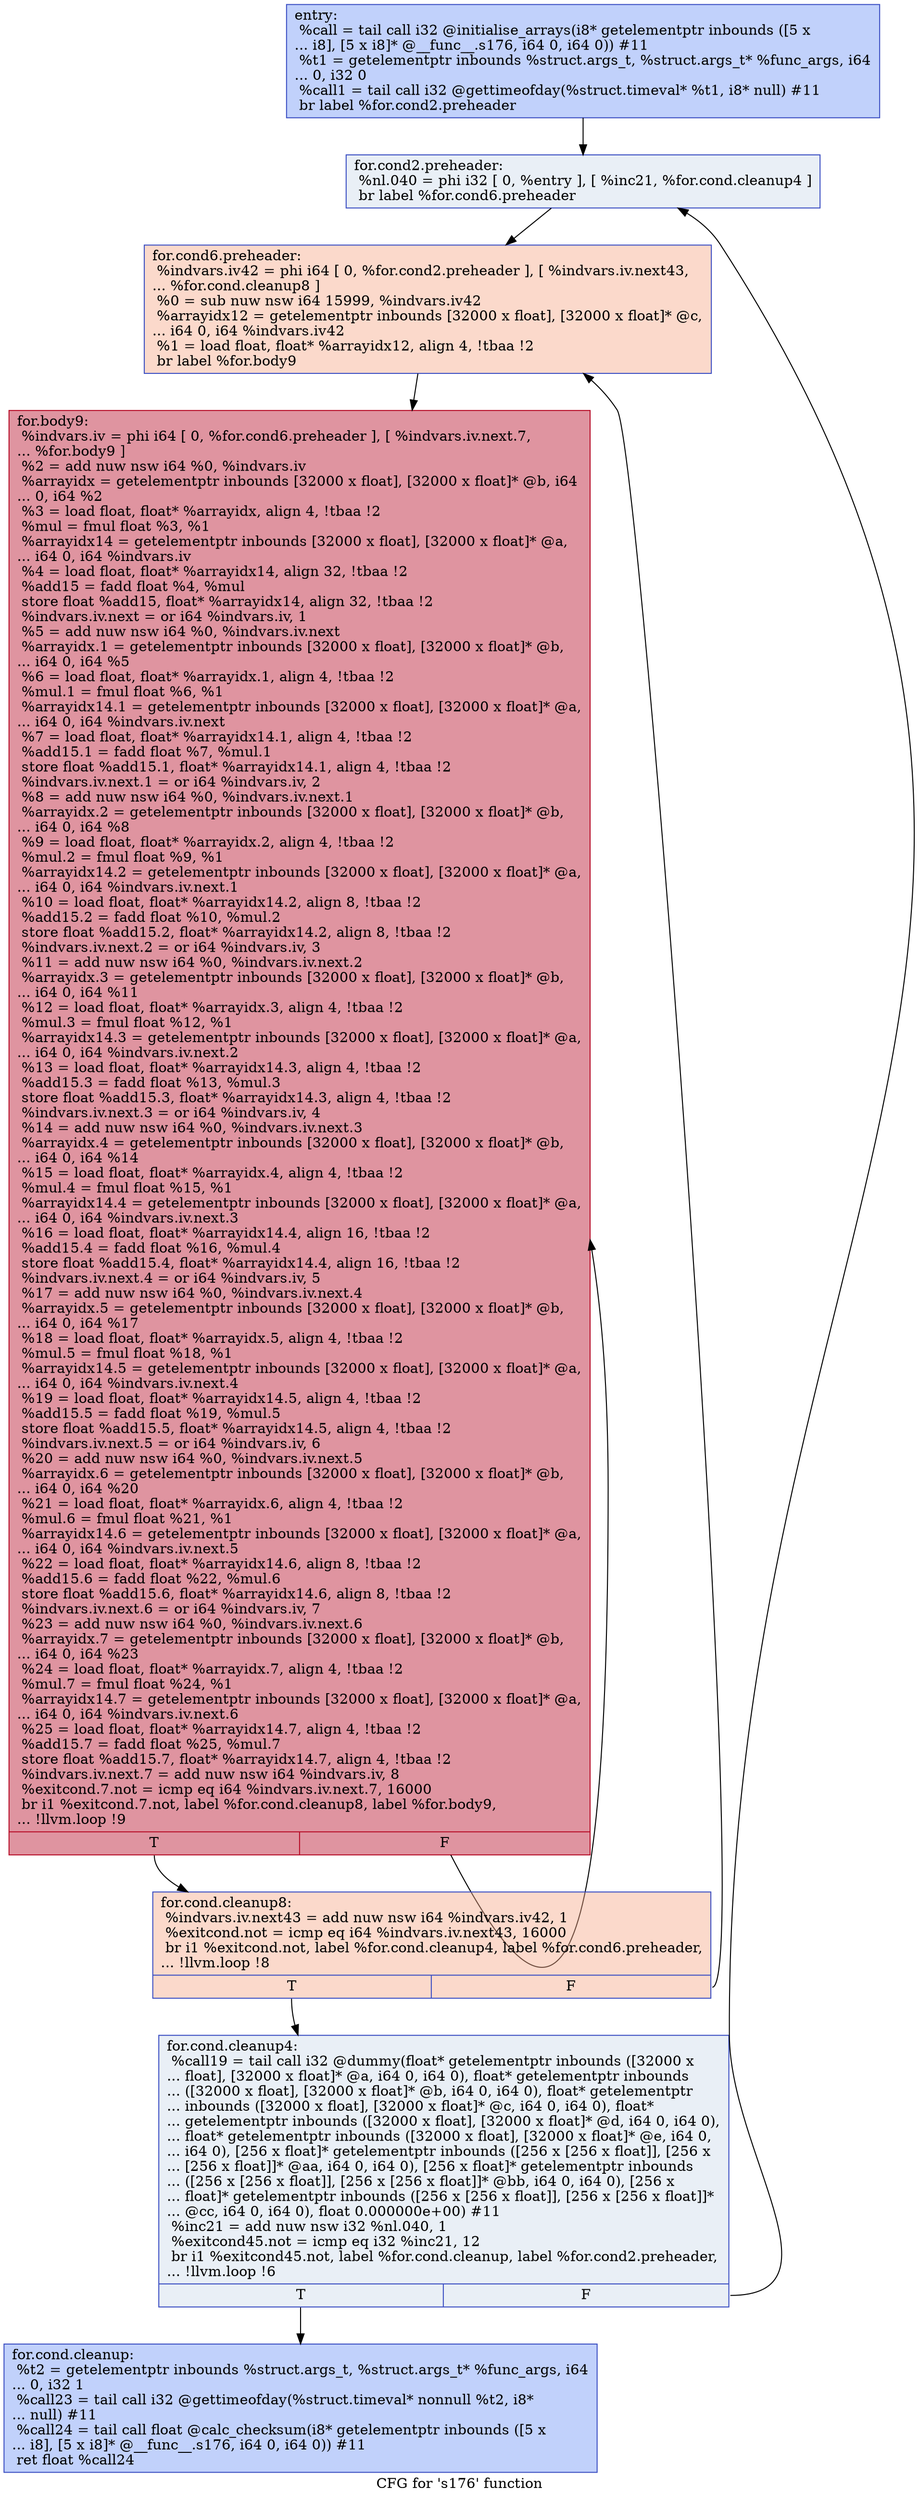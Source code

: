 digraph "CFG for 's176' function" {
	label="CFG for 's176' function";

	Node0x564c93a4ef10 [shape=record,color="#3d50c3ff", style=filled, fillcolor="#7396f570",label="{entry:\l  %call = tail call i32 @initialise_arrays(i8* getelementptr inbounds ([5 x\l... i8], [5 x i8]* @__func__.s176, i64 0, i64 0)) #11\l  %t1 = getelementptr inbounds %struct.args_t, %struct.args_t* %func_args, i64\l... 0, i32 0\l  %call1 = tail call i32 @gettimeofday(%struct.timeval* %t1, i8* null) #11\l  br label %for.cond2.preheader\l}"];
	Node0x564c93a4ef10 -> Node0x564c93a4f3b0;
	Node0x564c93a4f3b0 [shape=record,color="#3d50c3ff", style=filled, fillcolor="#cedaeb70",label="{for.cond2.preheader:                              \l  %nl.040 = phi i32 [ 0, %entry ], [ %inc21, %for.cond.cleanup4 ]\l  br label %for.cond6.preheader\l}"];
	Node0x564c93a4f3b0 -> Node0x564c93a4f5e0;
	Node0x564c93a4f6f0 [shape=record,color="#3d50c3ff", style=filled, fillcolor="#7396f570",label="{for.cond.cleanup:                                 \l  %t2 = getelementptr inbounds %struct.args_t, %struct.args_t* %func_args, i64\l... 0, i32 1\l  %call23 = tail call i32 @gettimeofday(%struct.timeval* nonnull %t2, i8*\l... null) #11\l  %call24 = tail call float @calc_checksum(i8* getelementptr inbounds ([5 x\l... i8], [5 x i8]* @__func__.s176, i64 0, i64 0)) #11\l  ret float %call24\l}"];
	Node0x564c93a4f5e0 [shape=record,color="#3d50c3ff", style=filled, fillcolor="#f7a88970",label="{for.cond6.preheader:                              \l  %indvars.iv42 = phi i64 [ 0, %for.cond2.preheader ], [ %indvars.iv.next43,\l... %for.cond.cleanup8 ]\l  %0 = sub nuw nsw i64 15999, %indvars.iv42\l  %arrayidx12 = getelementptr inbounds [32000 x float], [32000 x float]* @c,\l... i64 0, i64 %indvars.iv42\l  %1 = load float, float* %arrayidx12, align 4, !tbaa !2\l  br label %for.body9\l}"];
	Node0x564c93a4f5e0 -> Node0x564c93a500b0;
	Node0x564c93a4f4d0 [shape=record,color="#3d50c3ff", style=filled, fillcolor="#cedaeb70",label="{for.cond.cleanup4:                                \l  %call19 = tail call i32 @dummy(float* getelementptr inbounds ([32000 x\l... float], [32000 x float]* @a, i64 0, i64 0), float* getelementptr inbounds\l... ([32000 x float], [32000 x float]* @b, i64 0, i64 0), float* getelementptr\l... inbounds ([32000 x float], [32000 x float]* @c, i64 0, i64 0), float*\l... getelementptr inbounds ([32000 x float], [32000 x float]* @d, i64 0, i64 0),\l... float* getelementptr inbounds ([32000 x float], [32000 x float]* @e, i64 0,\l... i64 0), [256 x float]* getelementptr inbounds ([256 x [256 x float]], [256 x\l... [256 x float]]* @aa, i64 0, i64 0), [256 x float]* getelementptr inbounds\l... ([256 x [256 x float]], [256 x [256 x float]]* @bb, i64 0, i64 0), [256 x\l... float]* getelementptr inbounds ([256 x [256 x float]], [256 x [256 x float]]*\l... @cc, i64 0, i64 0), float 0.000000e+00) #11\l  %inc21 = add nuw nsw i32 %nl.040, 1\l  %exitcond45.not = icmp eq i32 %inc21, 12\l  br i1 %exitcond45.not, label %for.cond.cleanup, label %for.cond2.preheader,\l... !llvm.loop !6\l|{<s0>T|<s1>F}}"];
	Node0x564c93a4f4d0:s0 -> Node0x564c93a4f6f0;
	Node0x564c93a4f4d0:s1 -> Node0x564c93a4f3b0;
	Node0x564c93a4fd00 [shape=record,color="#3d50c3ff", style=filled, fillcolor="#f7a88970",label="{for.cond.cleanup8:                                \l  %indvars.iv.next43 = add nuw nsw i64 %indvars.iv42, 1\l  %exitcond.not = icmp eq i64 %indvars.iv.next43, 16000\l  br i1 %exitcond.not, label %for.cond.cleanup4, label %for.cond6.preheader,\l... !llvm.loop !8\l|{<s0>T|<s1>F}}"];
	Node0x564c93a4fd00:s0 -> Node0x564c93a4f4d0;
	Node0x564c93a4fd00:s1 -> Node0x564c93a4f5e0;
	Node0x564c93a500b0 [shape=record,color="#b70d28ff", style=filled, fillcolor="#b70d2870",label="{for.body9:                                        \l  %indvars.iv = phi i64 [ 0, %for.cond6.preheader ], [ %indvars.iv.next.7,\l... %for.body9 ]\l  %2 = add nuw nsw i64 %0, %indvars.iv\l  %arrayidx = getelementptr inbounds [32000 x float], [32000 x float]* @b, i64\l... 0, i64 %2\l  %3 = load float, float* %arrayidx, align 4, !tbaa !2\l  %mul = fmul float %3, %1\l  %arrayidx14 = getelementptr inbounds [32000 x float], [32000 x float]* @a,\l... i64 0, i64 %indvars.iv\l  %4 = load float, float* %arrayidx14, align 32, !tbaa !2\l  %add15 = fadd float %4, %mul\l  store float %add15, float* %arrayidx14, align 32, !tbaa !2\l  %indvars.iv.next = or i64 %indvars.iv, 1\l  %5 = add nuw nsw i64 %0, %indvars.iv.next\l  %arrayidx.1 = getelementptr inbounds [32000 x float], [32000 x float]* @b,\l... i64 0, i64 %5\l  %6 = load float, float* %arrayidx.1, align 4, !tbaa !2\l  %mul.1 = fmul float %6, %1\l  %arrayidx14.1 = getelementptr inbounds [32000 x float], [32000 x float]* @a,\l... i64 0, i64 %indvars.iv.next\l  %7 = load float, float* %arrayidx14.1, align 4, !tbaa !2\l  %add15.1 = fadd float %7, %mul.1\l  store float %add15.1, float* %arrayidx14.1, align 4, !tbaa !2\l  %indvars.iv.next.1 = or i64 %indvars.iv, 2\l  %8 = add nuw nsw i64 %0, %indvars.iv.next.1\l  %arrayidx.2 = getelementptr inbounds [32000 x float], [32000 x float]* @b,\l... i64 0, i64 %8\l  %9 = load float, float* %arrayidx.2, align 4, !tbaa !2\l  %mul.2 = fmul float %9, %1\l  %arrayidx14.2 = getelementptr inbounds [32000 x float], [32000 x float]* @a,\l... i64 0, i64 %indvars.iv.next.1\l  %10 = load float, float* %arrayidx14.2, align 8, !tbaa !2\l  %add15.2 = fadd float %10, %mul.2\l  store float %add15.2, float* %arrayidx14.2, align 8, !tbaa !2\l  %indvars.iv.next.2 = or i64 %indvars.iv, 3\l  %11 = add nuw nsw i64 %0, %indvars.iv.next.2\l  %arrayidx.3 = getelementptr inbounds [32000 x float], [32000 x float]* @b,\l... i64 0, i64 %11\l  %12 = load float, float* %arrayidx.3, align 4, !tbaa !2\l  %mul.3 = fmul float %12, %1\l  %arrayidx14.3 = getelementptr inbounds [32000 x float], [32000 x float]* @a,\l... i64 0, i64 %indvars.iv.next.2\l  %13 = load float, float* %arrayidx14.3, align 4, !tbaa !2\l  %add15.3 = fadd float %13, %mul.3\l  store float %add15.3, float* %arrayidx14.3, align 4, !tbaa !2\l  %indvars.iv.next.3 = or i64 %indvars.iv, 4\l  %14 = add nuw nsw i64 %0, %indvars.iv.next.3\l  %arrayidx.4 = getelementptr inbounds [32000 x float], [32000 x float]* @b,\l... i64 0, i64 %14\l  %15 = load float, float* %arrayidx.4, align 4, !tbaa !2\l  %mul.4 = fmul float %15, %1\l  %arrayidx14.4 = getelementptr inbounds [32000 x float], [32000 x float]* @a,\l... i64 0, i64 %indvars.iv.next.3\l  %16 = load float, float* %arrayidx14.4, align 16, !tbaa !2\l  %add15.4 = fadd float %16, %mul.4\l  store float %add15.4, float* %arrayidx14.4, align 16, !tbaa !2\l  %indvars.iv.next.4 = or i64 %indvars.iv, 5\l  %17 = add nuw nsw i64 %0, %indvars.iv.next.4\l  %arrayidx.5 = getelementptr inbounds [32000 x float], [32000 x float]* @b,\l... i64 0, i64 %17\l  %18 = load float, float* %arrayidx.5, align 4, !tbaa !2\l  %mul.5 = fmul float %18, %1\l  %arrayidx14.5 = getelementptr inbounds [32000 x float], [32000 x float]* @a,\l... i64 0, i64 %indvars.iv.next.4\l  %19 = load float, float* %arrayidx14.5, align 4, !tbaa !2\l  %add15.5 = fadd float %19, %mul.5\l  store float %add15.5, float* %arrayidx14.5, align 4, !tbaa !2\l  %indvars.iv.next.5 = or i64 %indvars.iv, 6\l  %20 = add nuw nsw i64 %0, %indvars.iv.next.5\l  %arrayidx.6 = getelementptr inbounds [32000 x float], [32000 x float]* @b,\l... i64 0, i64 %20\l  %21 = load float, float* %arrayidx.6, align 4, !tbaa !2\l  %mul.6 = fmul float %21, %1\l  %arrayidx14.6 = getelementptr inbounds [32000 x float], [32000 x float]* @a,\l... i64 0, i64 %indvars.iv.next.5\l  %22 = load float, float* %arrayidx14.6, align 8, !tbaa !2\l  %add15.6 = fadd float %22, %mul.6\l  store float %add15.6, float* %arrayidx14.6, align 8, !tbaa !2\l  %indvars.iv.next.6 = or i64 %indvars.iv, 7\l  %23 = add nuw nsw i64 %0, %indvars.iv.next.6\l  %arrayidx.7 = getelementptr inbounds [32000 x float], [32000 x float]* @b,\l... i64 0, i64 %23\l  %24 = load float, float* %arrayidx.7, align 4, !tbaa !2\l  %mul.7 = fmul float %24, %1\l  %arrayidx14.7 = getelementptr inbounds [32000 x float], [32000 x float]* @a,\l... i64 0, i64 %indvars.iv.next.6\l  %25 = load float, float* %arrayidx14.7, align 4, !tbaa !2\l  %add15.7 = fadd float %25, %mul.7\l  store float %add15.7, float* %arrayidx14.7, align 4, !tbaa !2\l  %indvars.iv.next.7 = add nuw nsw i64 %indvars.iv, 8\l  %exitcond.7.not = icmp eq i64 %indvars.iv.next.7, 16000\l  br i1 %exitcond.7.not, label %for.cond.cleanup8, label %for.body9,\l... !llvm.loop !9\l|{<s0>T|<s1>F}}"];
	Node0x564c93a500b0:s0 -> Node0x564c93a4fd00;
	Node0x564c93a500b0:s1 -> Node0x564c93a500b0;
}
